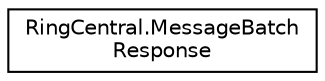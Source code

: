digraph "Graphical Class Hierarchy"
{
 // LATEX_PDF_SIZE
  edge [fontname="Helvetica",fontsize="10",labelfontname="Helvetica",labelfontsize="10"];
  node [fontname="Helvetica",fontsize="10",shape=record];
  rankdir="LR";
  Node0 [label="RingCentral.MessageBatch\lResponse",height=0.2,width=0.4,color="black", fillcolor="white", style="filled",URL="$classRingCentral_1_1MessageBatchResponse.html",tooltip="Batch of A2P SMS messages. This object provides a specification to send message(s) to many recipients..."];
}
